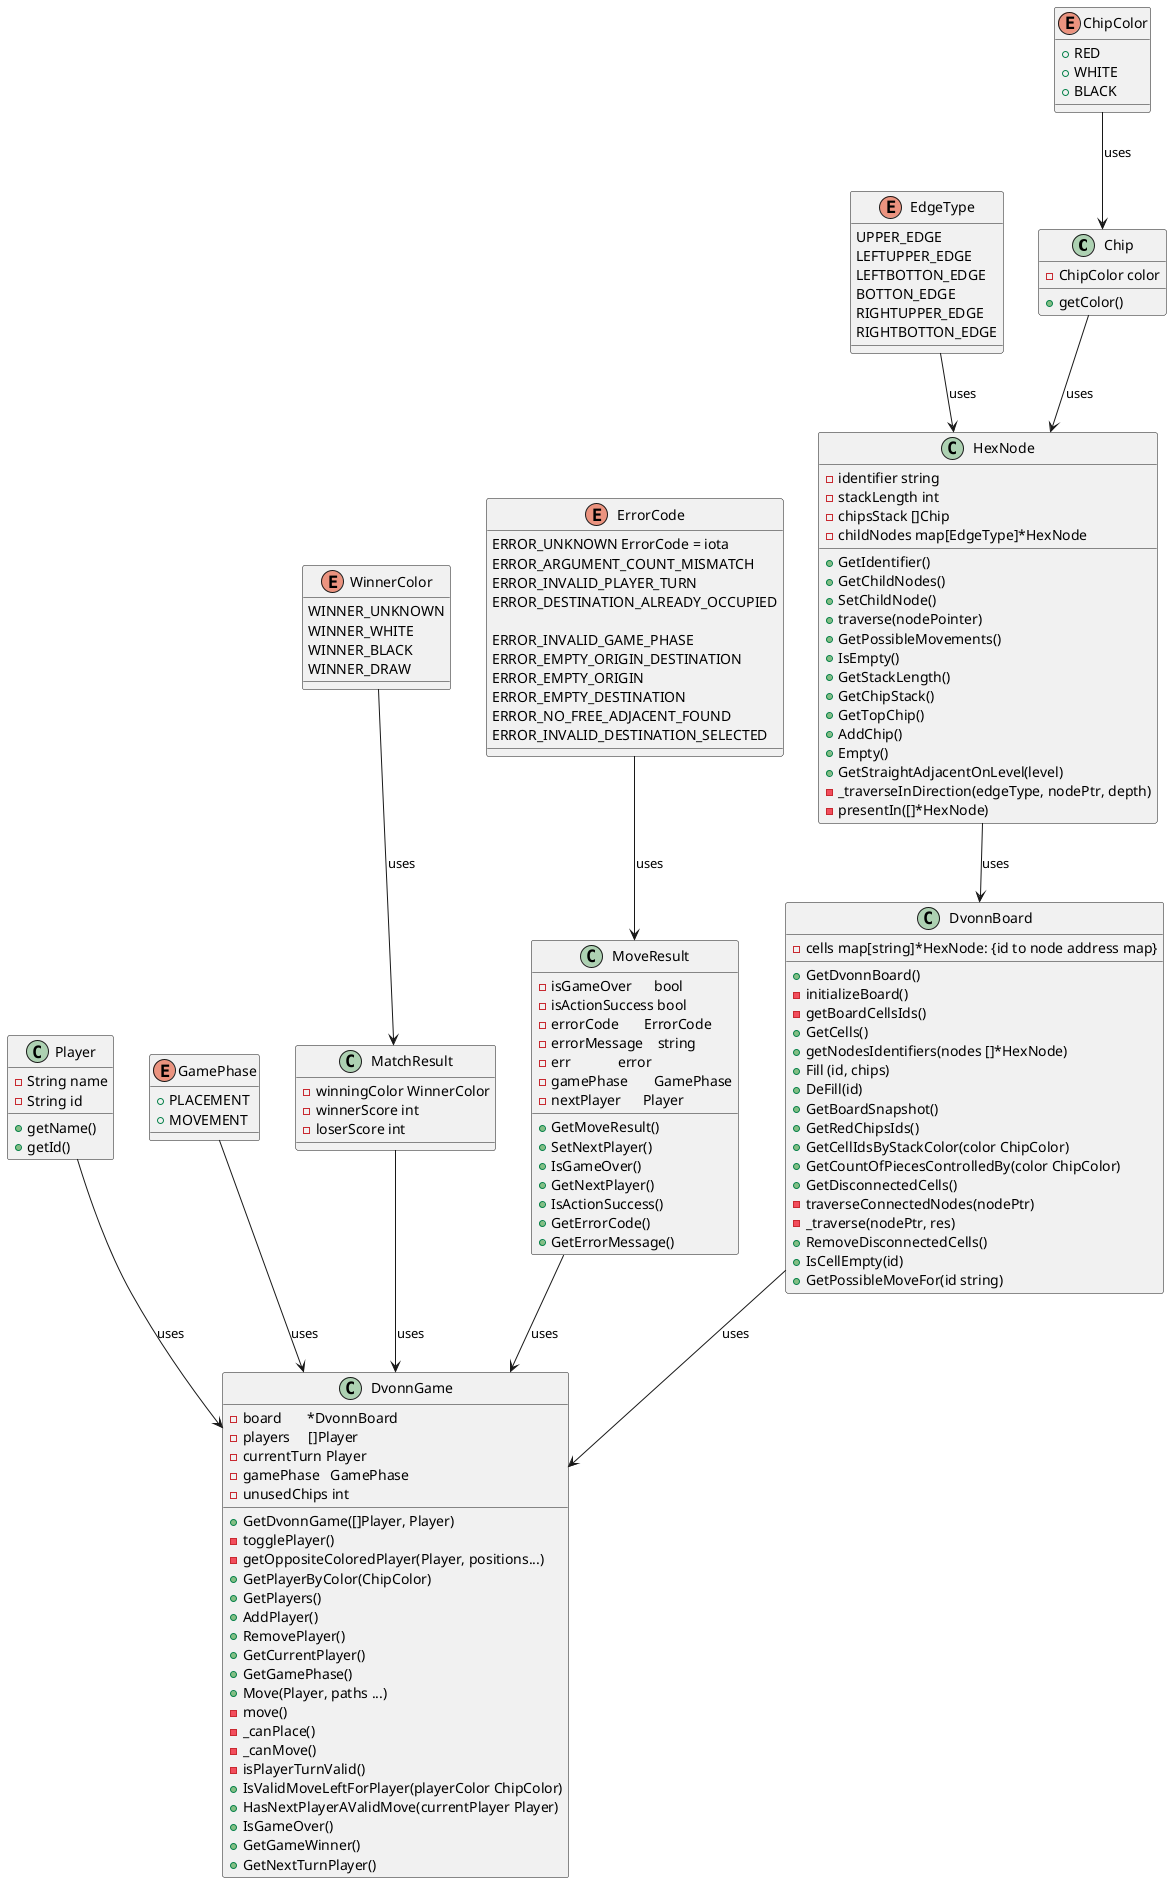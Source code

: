 @startuml

class Chip {
 -ChipColor color
 +getColor()
}

enum ChipColor {
 +RED
 +WHITE
 +BLACK
}

class HexNode {
  - identifier string
  - stackLength int
  - chipsStack []Chip
  - childNodes map[EdgeType]*HexNode
  + GetIdentifier()
  + GetChildNodes()
  + SetChildNode()
  + traverse(nodePointer)
  + GetPossibleMovements()
  + IsEmpty()
  + GetStackLength()
  + GetChipStack()
  + GetTopChip()
  + AddChip()
  + Empty()
  + GetStraightAdjacentOnLevel(level)
  - _traverseInDirection(edgeType, nodePtr, depth)
  - presentIn([]*HexNode)
}

class DvonnBoard {
  - cells map[string]*HexNode: {id to node address map}
  + GetDvonnBoard()
  - initializeBoard()
  - getBoardCellsIds()
  + GetCells()
  + getNodesIdentifiers(nodes []*HexNode)
  + Fill (id, chips)
  + DeFill(id)
  + GetBoardSnapshot()
  + GetRedChipsIds()
  + GetCellIdsByStackColor(color ChipColor)
  + GetCountOfPiecesControlledBy(color ChipColor)
  + GetDisconnectedCells()
  - traverseConnectedNodes(nodePtr)
  - _traverse(nodePtr, res)
  + RemoveDisconnectedCells()
  + IsCellEmpty(id)
  + GetPossibleMoveFor(id string)
}

class Player {
  - String name
  - String id
  + getName()
  + getId()
}

enum GamePhase {
  + PLACEMENT
  + MOVEMENT
}

enum EdgeType {
  UPPER_EDGE
  LEFTUPPER_EDGE
  LEFTBOTTON_EDGE
  BOTTON_EDGE
  RIGHTUPPER_EDGE
  RIGHTBOTTON_EDGE
}

enum WinnerColor {
  WINNER_UNKNOWN
  WINNER_WHITE
  WINNER_BLACK
  WINNER_DRAW
}

class MatchResult {
	- winningColor WinnerColor
	- winnerScore int
	- loserScore int

}

enum ErrorCode {
	ERROR_UNKNOWN ErrorCode = iota
	ERROR_ARGUMENT_COUNT_MISMATCH
	ERROR_INVALID_PLAYER_TURN
	ERROR_DESTINATION_ALREADY_OCCUPIED

	ERROR_INVALID_GAME_PHASE
	ERROR_EMPTY_ORIGIN_DESTINATION
	ERROR_EMPTY_ORIGIN
	ERROR_EMPTY_DESTINATION
	ERROR_NO_FREE_ADJACENT_FOUND
	ERROR_INVALID_DESTINATION_SELECTED
}

class MoveResult {
	- isGameOver      bool
	- isActionSuccess bool
	- errorCode       ErrorCode
	- errorMessage    string
	- err             error
	- gamePhase       GamePhase
	- nextPlayer      Player
	+ GetMoveResult()
	+ SetNextPlayer()
	+ IsGameOver()
	+ GetNextPlayer()
	+ IsActionSuccess()
	+ GetErrorCode()
	+ GetErrorMessage()
}

class DvonnGame {
	- board       *DvonnBoard
	- players     []Player
	- currentTurn Player
	- gamePhase   GamePhase
	- unusedChips int
  + GetDvonnGame([]Player, Player)
  - togglePlayer()
  - getOppositeColoredPlayer(Player, positions...)
  + GetPlayerByColor(ChipColor)
  + GetPlayers()
  + AddPlayer()
  + RemovePlayer()
  + GetCurrentPlayer()
  + GetGamePhase()
  + Move(Player, paths ...)
  - move()
  - _canPlace()
  - _canMove()
  - isPlayerTurnValid()
  + IsValidMoveLeftForPlayer(playerColor ChipColor)
  + HasNextPlayerAValidMove(currentPlayer Player)
  + IsGameOver()
  + GetGameWinner()
  + GetNextTurnPlayer()
}

ChipColor --> Chip : uses
Chip --> HexNode : uses
EdgeType --> HexNode : uses
HexNode --> DvonnBoard : uses
Player --> DvonnGame : uses
GamePhase --> DvonnGame : uses
DvonnBoard --> DvonnGame : uses
WinnerColor --> MatchResult : uses
MatchResult --> DvonnGame : uses
ErrorCode --> MoveResult : uses
MoveResult --> DvonnGame : uses

@enduml